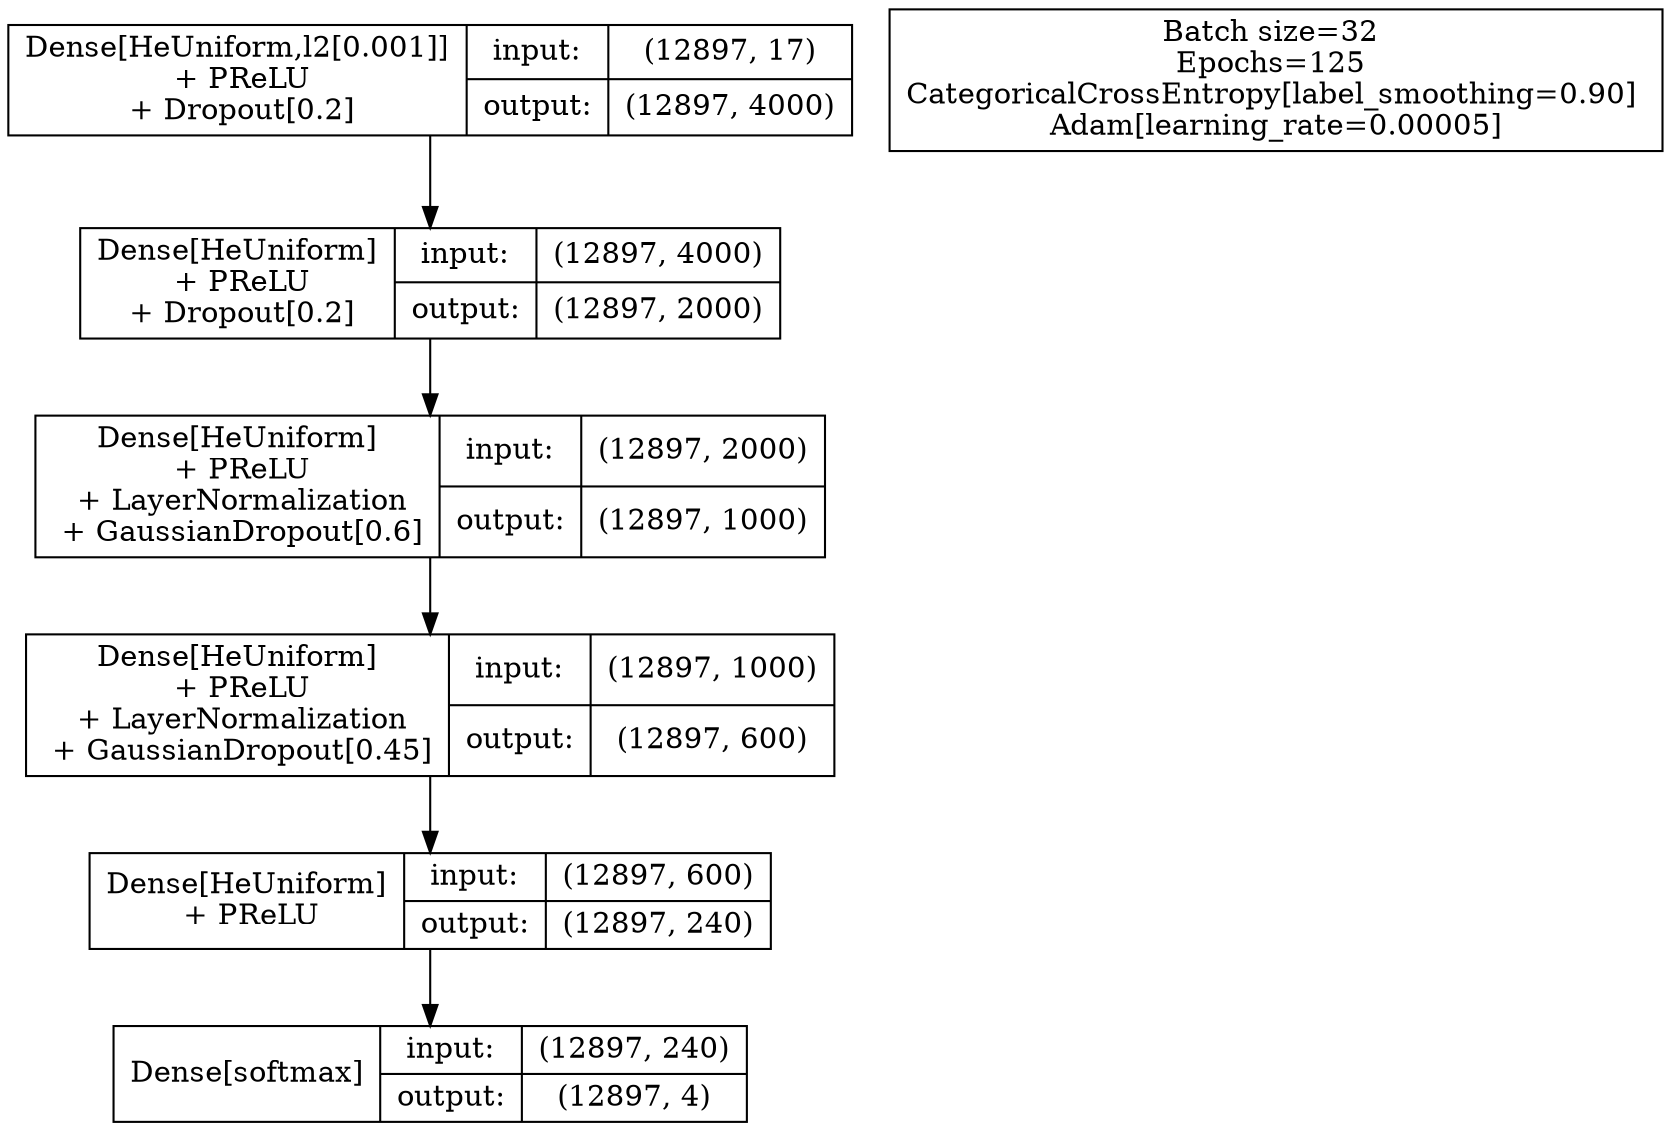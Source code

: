 digraph variance3_1 {
    rankdir=TB;
    node [shape=record];

    capa1 [label="Dense[HeUniform,l2[0.001]]\n + PReLU\n + Dropout[0.2]|{input:|output:}|{{(12897, 17)}|{(12897, 4000)}}"];

    capa2 [label="Dense[HeUniform]\n + PReLU\n + Dropout[0.2]|{input:|output:}|{{(12897, 4000)}|{(12897, 2000)}}"];

    capa3 [label="Dense[HeUniform]\n + PReLU\n + LayerNormalization\n + GaussianDropout[0.6]|{input:|output:}|{{(12897, 2000)}|{(12897, 1000)}}"];
    
    capa4 [label="Dense[HeUniform]\n + PReLU\n + LayerNormalization\n + GaussianDropout[0.45]|{input:|output:}|{{(12897, 1000)}|{(12897, 600)}}"];
    
    capa5 [label="Dense[HeUniform]\n  + PReLU|{input:|output:}|{{(12897, 600)}|{(12897, 240)}}"];
    
    capa6 [label="Dense[softmax]\n|{input:|output:}|{{(12897, 240)}|{(12897, 4)}}"];

    entrenamiento [
        label="Batch size=32 \nEpochs=125 \nCategoricalCrossEntropy[label_smoothing=0.90] \nAdam[learning_rate=0.00005]"]

    capa1 -> capa2;
    capa2 -> capa3;
    capa3 -> capa4;
    capa4 -> capa5;
    capa5 -> capa6;
}